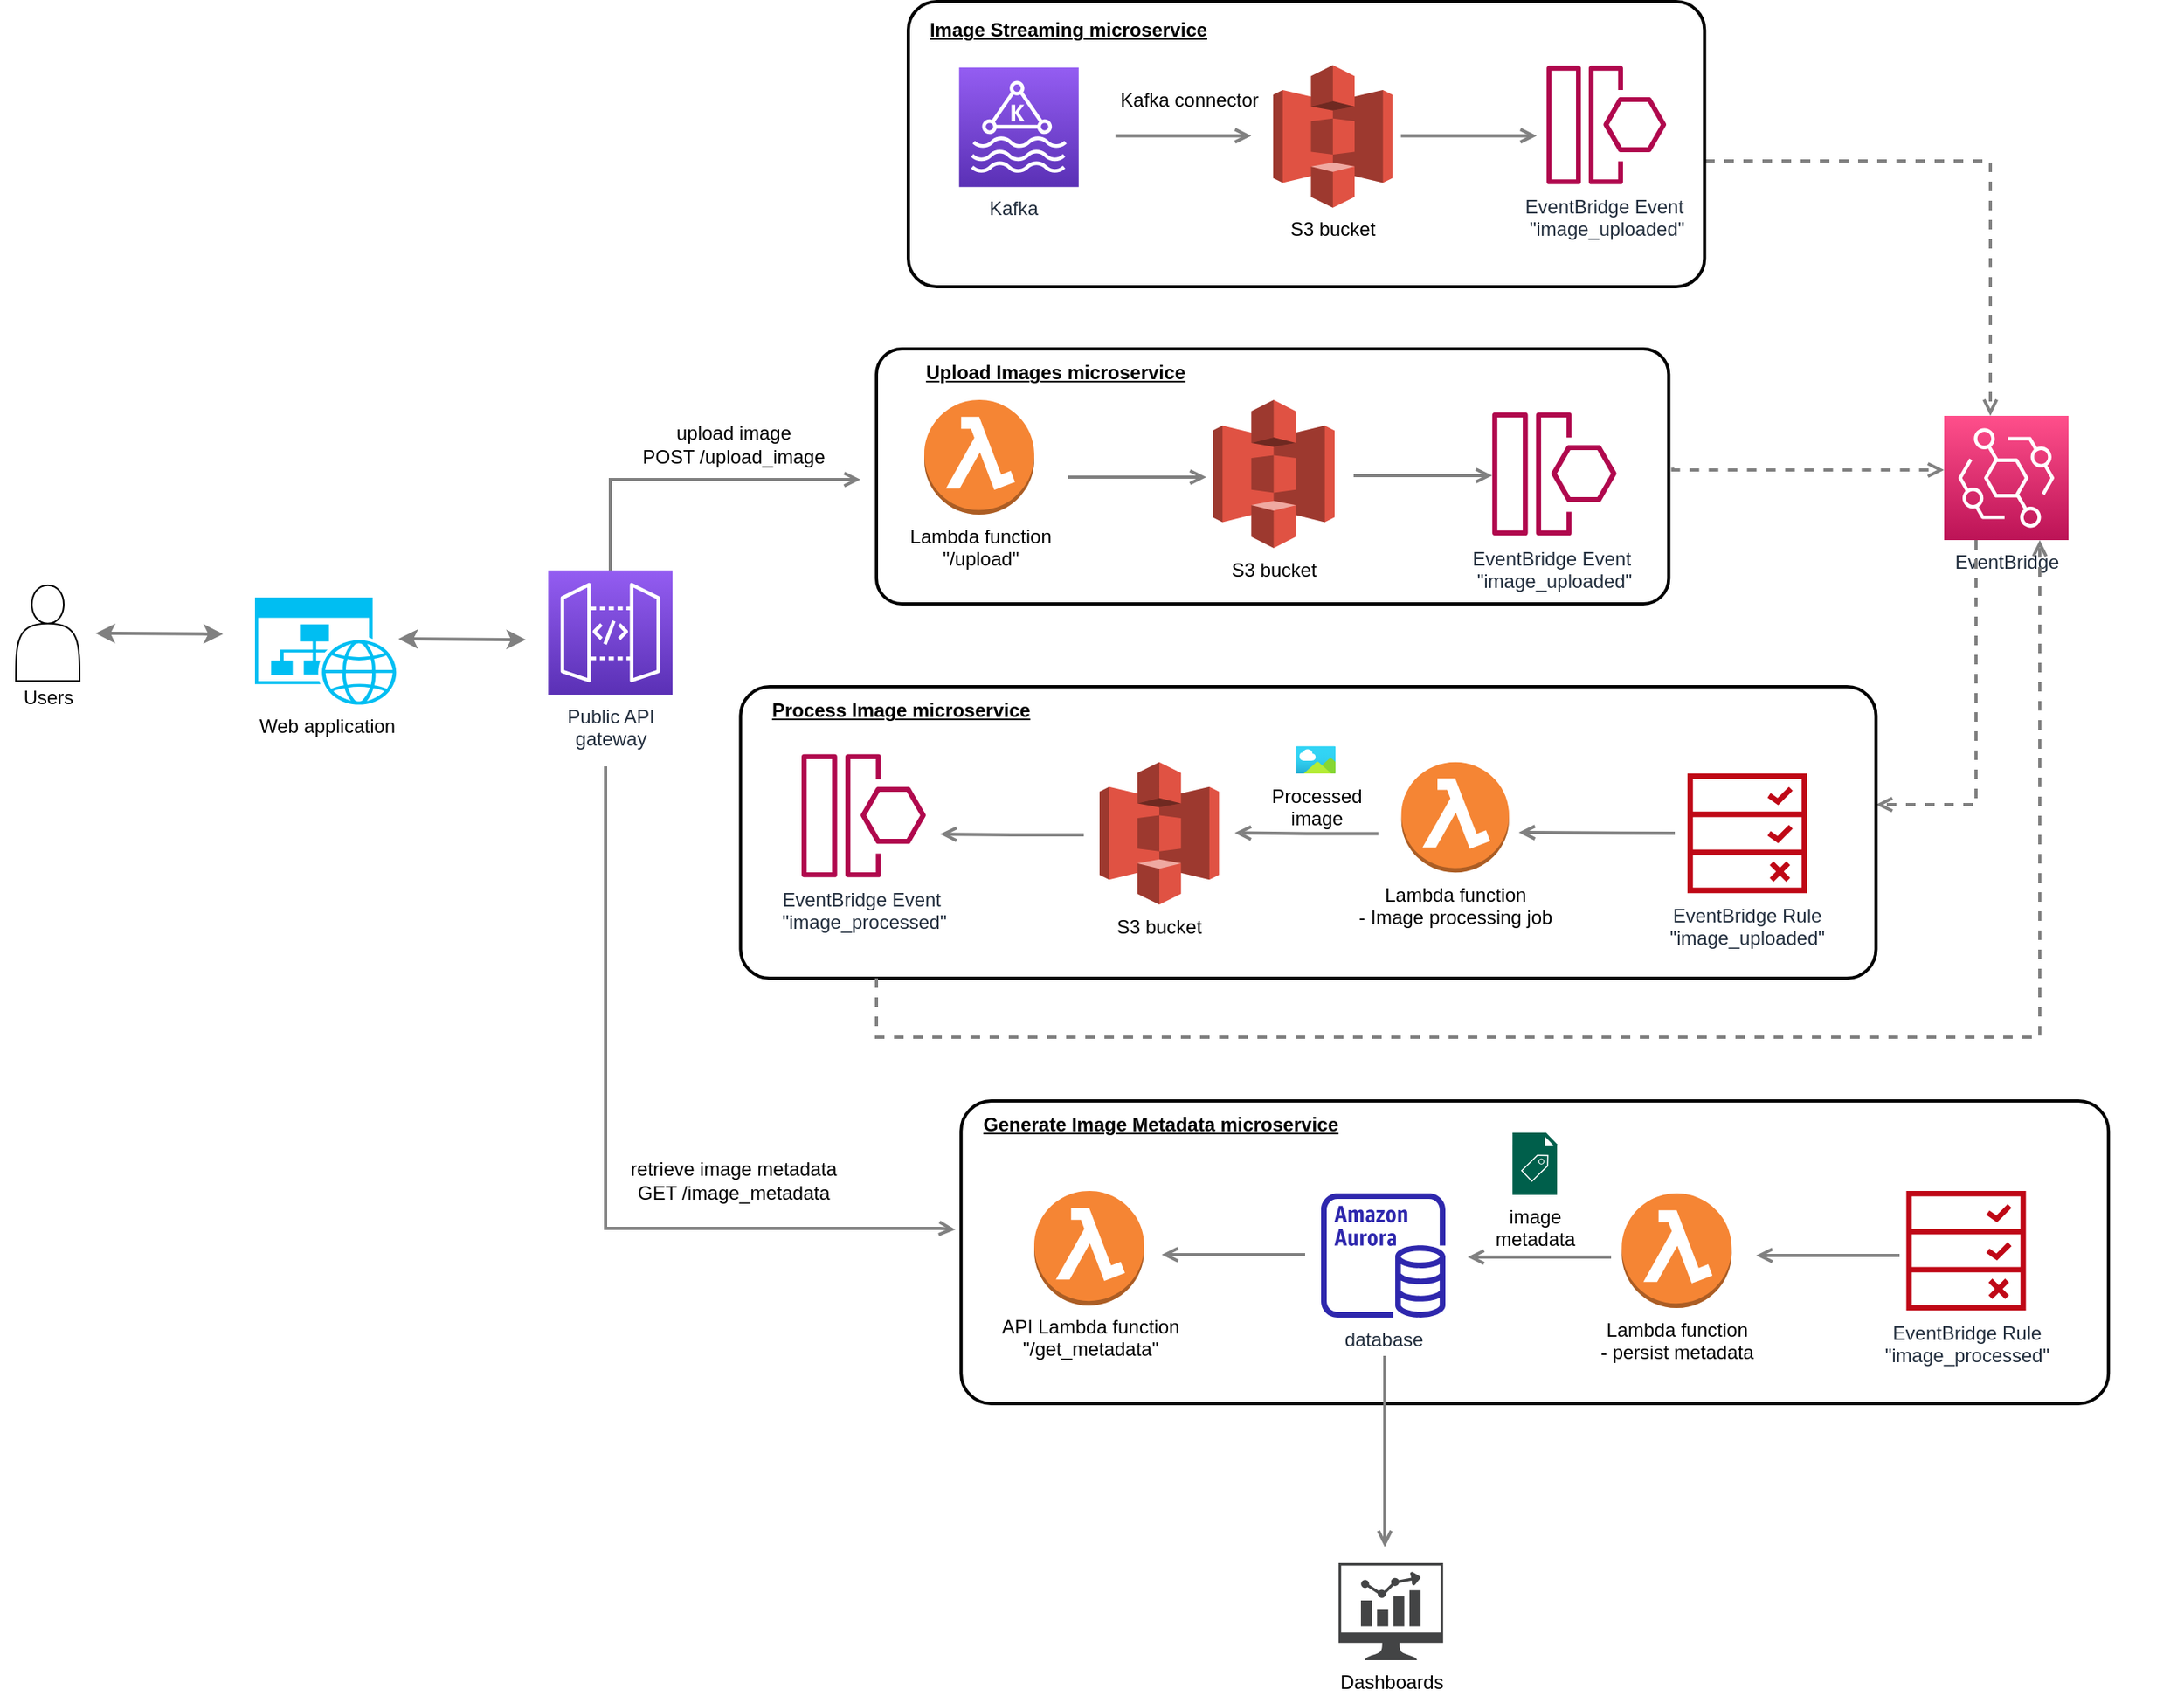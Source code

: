 <mxfile version="20.3.3" type="device"><diagram id="Ht1M8jgEwFfnCIfOTk4-" name="Page-1"><mxGraphModel dx="1357" dy="754" grid="1" gridSize="10" guides="1" tooltips="1" connect="1" arrows="1" fold="1" page="1" pageScale="1" pageWidth="1169" pageHeight="827" math="0" shadow="0"><root><mxCell id="0"/><mxCell id="1" parent="0"/><mxCell id="CTCkRZqmn6s19jPiayTr-5" value="Public API &lt;br&gt;gateway" style="sketch=0;points=[[0,0,0],[0.25,0,0],[0.5,0,0],[0.75,0,0],[1,0,0],[0,1,0],[0.25,1,0],[0.5,1,0],[0.75,1,0],[1,1,0],[0,0.25,0],[0,0.5,0],[0,0.75,0],[1,0.25,0],[1,0.5,0],[1,0.75,0]];outlineConnect=0;fontColor=#232F3E;gradientColor=#945DF2;gradientDirection=north;fillColor=#5A30B5;strokeColor=#ffffff;dashed=0;verticalLabelPosition=bottom;verticalAlign=top;align=center;html=1;fontSize=12;fontStyle=0;aspect=fixed;shape=mxgraph.aws4.resourceIcon;resIcon=mxgraph.aws4.api_gateway;" vertex="1" parent="1"><mxGeometry x="354" y="377" width="78" height="78" as="geometry"/></mxCell><mxCell id="CTCkRZqmn6s19jPiayTr-8" style="edgeStyle=orthogonalEdgeStyle;rounded=0;orthogonalLoop=1;jettySize=auto;html=1;startArrow=none;startFill=0;endArrow=open;endFill=0;strokeColor=#808080;strokeWidth=2;dashed=1;exitX=1.005;exitY=0.466;exitDx=0;exitDy=0;exitPerimeter=0;" edge="1" parent="1" source="CTCkRZqmn6s19jPiayTr-68" target="CTCkRZqmn6s19jPiayTr-94"><mxGeometry relative="1" as="geometry"><mxPoint x="1090.003" y="318.5" as="sourcePoint"/><mxPoint x="1195.01" y="318.5" as="targetPoint"/><Array as="points"><mxPoint x="1170" y="314"/><mxPoint x="1170" y="314"/></Array></mxGeometry></mxCell><mxCell id="CTCkRZqmn6s19jPiayTr-14" style="edgeStyle=orthogonalEdgeStyle;rounded=0;orthogonalLoop=1;jettySize=auto;html=1;startArrow=none;startFill=0;endArrow=open;endFill=0;strokeColor=#808080;strokeWidth=2;exitX=0.5;exitY=0;exitDx=0;exitDy=0;exitPerimeter=0;" edge="1" parent="1" source="CTCkRZqmn6s19jPiayTr-5"><mxGeometry relative="1" as="geometry"><mxPoint x="400" y="360" as="sourcePoint"/><mxPoint x="550" y="320" as="targetPoint"/><Array as="points"><mxPoint x="393" y="320"/></Array></mxGeometry></mxCell><mxCell id="CTCkRZqmn6s19jPiayTr-15" value="retrieve image metadata&lt;br&gt;GET /image_metadata" style="text;html=1;align=center;verticalAlign=middle;resizable=0;points=[];autosize=1;strokeColor=none;fillColor=none;" vertex="1" parent="1"><mxGeometry x="395" y="740" width="150" height="40" as="geometry"/></mxCell><mxCell id="CTCkRZqmn6s19jPiayTr-27" style="edgeStyle=orthogonalEdgeStyle;rounded=0;orthogonalLoop=1;jettySize=auto;html=1;startArrow=none;startFill=0;endArrow=open;endFill=0;strokeColor=#808080;strokeWidth=2;entryX=-0.005;entryY=0.425;entryDx=0;entryDy=0;entryPerimeter=0;" edge="1" parent="1" target="CTCkRZqmn6s19jPiayTr-125"><mxGeometry relative="1" as="geometry"><mxPoint x="390" y="500" as="sourcePoint"/><mxPoint x="570" y="890" as="targetPoint"/><Array as="points"><mxPoint x="390" y="790"/><mxPoint x="600" y="790"/></Array></mxGeometry></mxCell><mxCell id="CTCkRZqmn6s19jPiayTr-32" value="Dashboards" style="sketch=0;pointerEvents=1;shadow=0;dashed=0;html=1;strokeColor=none;fillColor=#434445;aspect=fixed;labelPosition=center;verticalLabelPosition=bottom;verticalAlign=top;align=center;outlineConnect=0;shape=mxgraph.vvd.nsx_dashboard;" vertex="1" parent="1"><mxGeometry x="850.0" y="1000" width="65.59" height="61" as="geometry"/></mxCell><mxCell id="CTCkRZqmn6s19jPiayTr-37" value="Lambda function&lt;br&gt;&quot;/upload&quot;" style="outlineConnect=0;dashed=0;verticalLabelPosition=bottom;verticalAlign=top;align=center;html=1;shape=mxgraph.aws3.lambda_function;fillColor=#F58534;gradientColor=none;movable=0;resizable=0;rotatable=0;deletable=0;editable=0;connectable=0;" vertex="1" parent="1"><mxGeometry x="590" y="270" width="69" height="72" as="geometry"/></mxCell><mxCell id="CTCkRZqmn6s19jPiayTr-41" style="edgeStyle=orthogonalEdgeStyle;rounded=0;orthogonalLoop=1;jettySize=auto;html=1;startArrow=none;startFill=0;endArrow=open;endFill=0;strokeColor=#808080;strokeWidth=2;" edge="1" parent="1"><mxGeometry relative="1" as="geometry"><mxPoint x="680.003" y="318.5" as="sourcePoint"/><mxPoint x="767.01" y="318.5" as="targetPoint"/></mxGeometry></mxCell><mxCell id="CTCkRZqmn6s19jPiayTr-52" value="upload image&lt;br&gt;POST /upload_image" style="text;html=1;align=center;verticalAlign=middle;resizable=0;points=[];autosize=1;strokeColor=none;fillColor=none;" vertex="1" parent="1"><mxGeometry x="400" y="277.5" width="140" height="40" as="geometry"/></mxCell><mxCell id="CTCkRZqmn6s19jPiayTr-53" value="Web application" style="verticalLabelPosition=bottom;html=1;verticalAlign=top;align=center;strokeColor=none;fillColor=#00BEF2;shape=mxgraph.azure.website_generic;pointerEvents=1;" vertex="1" parent="1"><mxGeometry x="170" y="394" width="90" height="67.3" as="geometry"/></mxCell><mxCell id="CTCkRZqmn6s19jPiayTr-55" value="" style="group" vertex="1" connectable="0" parent="1"><mxGeometry x="10" y="386.35" width="60" height="85.65" as="geometry"/></mxCell><mxCell id="CTCkRZqmn6s19jPiayTr-1" value="" style="shape=actor;whiteSpace=wrap;html=1;" vertex="1" parent="CTCkRZqmn6s19jPiayTr-55"><mxGeometry x="10" width="40" height="60" as="geometry"/></mxCell><mxCell id="CTCkRZqmn6s19jPiayTr-26" value="Users" style="text;html=1;align=center;verticalAlign=middle;resizable=0;points=[];autosize=1;strokeColor=none;fillColor=none;" vertex="1" parent="CTCkRZqmn6s19jPiayTr-55"><mxGeometry x="5" y="55.65" width="50" height="30" as="geometry"/></mxCell><mxCell id="CTCkRZqmn6s19jPiayTr-92" value="" style="endArrow=classic;startArrow=classic;html=1;rounded=0;strokeColor=#808080;strokeWidth=2;fontColor=#000000;" edge="1" parent="1"><mxGeometry width="50" height="50" relative="1" as="geometry"><mxPoint x="70" y="416.5" as="sourcePoint"/><mxPoint x="150" y="417" as="targetPoint"/></mxGeometry></mxCell><mxCell id="CTCkRZqmn6s19jPiayTr-93" value="" style="endArrow=classic;startArrow=classic;html=1;rounded=0;strokeColor=#808080;strokeWidth=2;fontColor=#000000;" edge="1" parent="1"><mxGeometry width="50" height="50" relative="1" as="geometry"><mxPoint x="260" y="420" as="sourcePoint"/><mxPoint x="340" y="420.5" as="targetPoint"/></mxGeometry></mxCell><mxCell id="CTCkRZqmn6s19jPiayTr-96" value="EventBridge Event&amp;nbsp;&lt;br&gt;&quot;image_uploaded&quot;" style="sketch=0;outlineConnect=0;fontColor=#232F3E;gradientColor=none;fillColor=#B0084D;strokeColor=none;dashed=0;verticalLabelPosition=bottom;verticalAlign=top;align=center;html=1;fontSize=12;fontStyle=0;aspect=fixed;pointerEvents=1;shape=mxgraph.aws4.event_resource;" vertex="1" parent="1"><mxGeometry x="946.41" y="277.5" width="78" height="78" as="geometry"/></mxCell><mxCell id="CTCkRZqmn6s19jPiayTr-94" value="EventBridge" style="sketch=0;points=[[0,0,0],[0.25,0,0],[0.5,0,0],[0.75,0,0],[1,0,0],[0,1,0],[0.25,1,0],[0.5,1,0],[0.75,1,0],[1,1,0],[0,0.25,0],[0,0.5,0],[0,0.75,0],[1,0.25,0],[1,0.5,0],[1,0.75,0]];outlineConnect=0;fontColor=#232F3E;gradientColor=#FF4F8B;gradientDirection=north;fillColor=#BC1356;strokeColor=#ffffff;dashed=0;verticalLabelPosition=bottom;verticalAlign=top;align=center;html=1;fontSize=12;fontStyle=0;aspect=fixed;shape=mxgraph.aws4.resourceIcon;resIcon=mxgraph.aws4.eventbridge;" vertex="1" parent="1"><mxGeometry x="1230" y="280" width="78" height="78" as="geometry"/></mxCell><mxCell id="CTCkRZqmn6s19jPiayTr-2" value="S3 bucket" style="outlineConnect=0;dashed=0;verticalLabelPosition=bottom;verticalAlign=top;align=center;html=1;shape=mxgraph.aws3.s3;fillColor=#E05243;gradientColor=none;" vertex="1" parent="1"><mxGeometry x="771" y="270" width="76.5" height="93" as="geometry"/></mxCell><mxCell id="CTCkRZqmn6s19jPiayTr-97" style="edgeStyle=orthogonalEdgeStyle;rounded=0;orthogonalLoop=1;jettySize=auto;html=1;startArrow=none;startFill=0;endArrow=open;endFill=0;strokeColor=#808080;strokeWidth=2;" edge="1" parent="1"><mxGeometry relative="1" as="geometry"><mxPoint x="859.403" y="317.5" as="sourcePoint"/><mxPoint x="946.41" y="317.5" as="targetPoint"/></mxGeometry></mxCell><mxCell id="CTCkRZqmn6s19jPiayTr-106" style="edgeStyle=orthogonalEdgeStyle;rounded=0;orthogonalLoop=1;jettySize=auto;html=1;startArrow=none;startFill=0;endArrow=open;endFill=0;strokeColor=#808080;strokeWidth=2;dashed=1;" edge="1" parent="1"><mxGeometry relative="1" as="geometry"><mxPoint x="1080" y="120" as="sourcePoint"/><mxPoint x="1259" y="280" as="targetPoint"/><Array as="points"><mxPoint x="1259" y="120"/></Array></mxGeometry></mxCell><mxCell id="CTCkRZqmn6s19jPiayTr-121" value="" style="group" vertex="1" connectable="0" parent="1"><mxGeometry x="577.17" y="238" width="480" height="162" as="geometry"/></mxCell><mxCell id="CTCkRZqmn6s19jPiayTr-120" value="&lt;u&gt;Upload Images microservice&lt;/u&gt;" style="text;html=1;align=center;verticalAlign=middle;resizable=0;points=[];autosize=1;strokeColor=none;fillColor=none;fontStyle=1" vertex="1" parent="CTCkRZqmn6s19jPiayTr-121"><mxGeometry width="190" height="30" as="geometry"/></mxCell><mxCell id="CTCkRZqmn6s19jPiayTr-68" value="" style="rounded=1;arcSize=10;dashed=0;fillColor=none;gradientColor=none;strokeWidth=2;" vertex="1" parent="CTCkRZqmn6s19jPiayTr-121"><mxGeometry x="-17.17" width="497.17" height="160" as="geometry"/></mxCell><mxCell id="CTCkRZqmn6s19jPiayTr-137" style="edgeStyle=orthogonalEdgeStyle;rounded=0;orthogonalLoop=1;jettySize=auto;html=1;startArrow=none;startFill=0;endArrow=open;endFill=0;strokeColor=#808080;strokeWidth=2;dashed=1;" edge="1" parent="1" source="CTCkRZqmn6s19jPiayTr-94" target="CTCkRZqmn6s19jPiayTr-128"><mxGeometry relative="1" as="geometry"><mxPoint x="1098" y="443.5" as="sourcePoint"/><mxPoint x="1200" y="524" as="targetPoint"/><Array as="points"><mxPoint x="1250" y="524"/></Array></mxGeometry></mxCell><mxCell id="CTCkRZqmn6s19jPiayTr-139" value="" style="group" vertex="1" connectable="0" parent="1"><mxGeometry x="579.996" y="20.003" width="499.663" height="178.981" as="geometry"/></mxCell><mxCell id="CTCkRZqmn6s19jPiayTr-103" value="&lt;u&gt;Image Streaming microservice&lt;/u&gt;" style="text;html=1;align=center;verticalAlign=middle;resizable=0;points=[];autosize=1;strokeColor=none;fillColor=none;fontStyle=1" vertex="1" parent="CTCkRZqmn6s19jPiayTr-139"><mxGeometry y="2.887" width="200" height="30" as="geometry"/></mxCell><mxCell id="CTCkRZqmn6s19jPiayTr-18" value="Kafka&amp;nbsp;&amp;nbsp;" style="sketch=0;points=[[0,0,0],[0.25,0,0],[0.5,0,0],[0.75,0,0],[1,0,0],[0,1,0],[0.25,1,0],[0.5,1,0],[0.75,1,0],[1,1,0],[0,0.25,0],[0,0.5,0],[0,0.75,0],[1,0.25,0],[1,0.5,0],[1,0.75,0]];outlineConnect=0;fontColor=#232F3E;gradientColor=#945DF2;gradientDirection=north;fillColor=#5A30B5;strokeColor=#ffffff;dashed=0;verticalLabelPosition=bottom;verticalAlign=top;align=center;html=1;fontSize=12;fontStyle=0;aspect=fixed;shape=mxgraph.aws4.resourceIcon;resIcon=mxgraph.aws4.managed_streaming_for_kafka;" vertex="1" parent="CTCkRZqmn6s19jPiayTr-139"><mxGeometry x="31.842" y="41.377" width="75.057" height="75.057" as="geometry"/></mxCell><mxCell id="CTCkRZqmn6s19jPiayTr-99" style="edgeStyle=orthogonalEdgeStyle;rounded=0;orthogonalLoop=1;jettySize=auto;html=1;startArrow=none;startFill=0;endArrow=open;endFill=0;strokeColor=#808080;strokeWidth=2;" edge="1" parent="CTCkRZqmn6s19jPiayTr-139"><mxGeometry relative="1" as="geometry"><mxPoint x="129.975" y="84.198" as="sourcePoint"/><mxPoint x="215.218" y="84.198" as="targetPoint"/></mxGeometry></mxCell><mxCell id="CTCkRZqmn6s19jPiayTr-100" value="S3 bucket" style="outlineConnect=0;dashed=0;verticalLabelPosition=bottom;verticalAlign=top;align=center;html=1;shape=mxgraph.aws3.s3;fillColor=#E05243;gradientColor=none;" vertex="1" parent="CTCkRZqmn6s19jPiayTr-139"><mxGeometry x="228.925" y="39.934" width="74.949" height="89.491" as="geometry"/></mxCell><mxCell id="CTCkRZqmn6s19jPiayTr-101" value="Kafka connector" style="text;html=1;align=center;verticalAlign=middle;resizable=0;points=[];autosize=1;strokeColor=none;fillColor=none;" vertex="1" parent="CTCkRZqmn6s19jPiayTr-139"><mxGeometry x="121.154" y="47.151" width="110" height="30" as="geometry"/></mxCell><mxCell id="CTCkRZqmn6s19jPiayTr-107" value="EventBridge Event&amp;nbsp;&lt;br&gt;&quot;image_uploaded&quot;" style="sketch=0;outlineConnect=0;fontColor=#232F3E;gradientColor=none;fillColor=#B0084D;strokeColor=none;dashed=0;verticalLabelPosition=bottom;verticalAlign=top;align=center;html=1;fontSize=12;fontStyle=0;aspect=fixed;pointerEvents=1;shape=mxgraph.aws4.event_resource;" vertex="1" parent="CTCkRZqmn6s19jPiayTr-139"><mxGeometry x="400.534" y="39.934" width="75.057" height="75.057" as="geometry"/></mxCell><mxCell id="CTCkRZqmn6s19jPiayTr-108" style="edgeStyle=orthogonalEdgeStyle;rounded=0;orthogonalLoop=1;jettySize=auto;html=1;startArrow=none;startFill=0;endArrow=open;endFill=0;strokeColor=#808080;strokeWidth=2;" edge="1" parent="CTCkRZqmn6s19jPiayTr-139"><mxGeometry relative="1" as="geometry"><mxPoint x="309.099" y="84.198" as="sourcePoint"/><mxPoint x="394.342" y="84.198" as="targetPoint"/></mxGeometry></mxCell><mxCell id="CTCkRZqmn6s19jPiayTr-102" value="" style="rounded=1;arcSize=10;dashed=0;fillColor=none;gradientColor=none;strokeWidth=2;" vertex="1" parent="CTCkRZqmn6s19jPiayTr-139"><mxGeometry x="0.001" width="499.662" height="178.981" as="geometry"/></mxCell><mxCell id="CTCkRZqmn6s19jPiayTr-149" value="" style="group" vertex="1" connectable="0" parent="1"><mxGeometry x="513" y="440.002" width="674.242" height="211.698" as="geometry"/></mxCell><mxCell id="CTCkRZqmn6s19jPiayTr-126" value="" style="group" vertex="1" connectable="0" parent="CTCkRZqmn6s19jPiayTr-149"><mxGeometry x="136.996" width="537.246" height="211.698" as="geometry"/></mxCell><mxCell id="CTCkRZqmn6s19jPiayTr-127" value="&lt;u&gt;Process Image microservice&lt;/u&gt;" style="text;html=1;align=center;verticalAlign=middle;resizable=0;points=[];autosize=1;strokeColor=none;fillColor=none;fontStyle=1" vertex="1" parent="CTCkRZqmn6s19jPiayTr-126"><mxGeometry x="-170" y="9.99" width="190" height="30" as="geometry"/></mxCell><mxCell id="CTCkRZqmn6s19jPiayTr-138" value="" style="group" vertex="1" connectable="0" parent="CTCkRZqmn6s19jPiayTr-126"><mxGeometry x="17.246" y="39.993" width="520" height="170" as="geometry"/></mxCell><mxCell id="CTCkRZqmn6s19jPiayTr-12" value="Lambda function&lt;br&gt;- Image processing job" style="outlineConnect=0;dashed=0;verticalLabelPosition=bottom;verticalAlign=top;align=center;html=1;shape=mxgraph.aws3.lambda_function;fillColor=#F58534;gradientColor=none;" vertex="1" parent="CTCkRZqmn6s19jPiayTr-138"><mxGeometry x="222.106" y="17.323" width="67.601" height="69.283" as="geometry"/></mxCell><mxCell id="CTCkRZqmn6s19jPiayTr-50" value="Processed &lt;br&gt;image" style="aspect=fixed;html=1;points=[];align=center;image;fontSize=12;image=img/lib/azure2/general/Image.svg;" vertex="1" parent="CTCkRZqmn6s19jPiayTr-138"><mxGeometry x="155.758" y="7.22" width="25.192" height="17.321" as="geometry"/></mxCell><mxCell id="CTCkRZqmn6s19jPiayTr-79" value="S3 bucket" style="outlineConnect=0;dashed=0;verticalLabelPosition=bottom;verticalAlign=top;align=center;html=1;shape=mxgraph.aws3.s3;fillColor=#E05243;gradientColor=none;" vertex="1" parent="CTCkRZqmn6s19jPiayTr-138"><mxGeometry x="32.76" y="17.324" width="74.949" height="89.491" as="geometry"/></mxCell><mxCell id="CTCkRZqmn6s19jPiayTr-130" style="edgeStyle=orthogonalEdgeStyle;rounded=0;orthogonalLoop=1;jettySize=auto;html=1;startArrow=none;startFill=0;endArrow=open;endFill=0;strokeColor=#808080;strokeWidth=2;" edge="1" parent="CTCkRZqmn6s19jPiayTr-138"><mxGeometry relative="1" as="geometry"><mxPoint x="385.897" y="61.999" as="sourcePoint"/><mxPoint x="295.762" y="61.518" as="targetPoint"/><Array as="points"><mxPoint x="393.735" y="61.518"/></Array></mxGeometry></mxCell><mxCell id="CTCkRZqmn6s19jPiayTr-131" value="EventBridge Rule&lt;br style=&quot;--tw-translate-x:0; --tw-translate-y:0; --tw-rotate:0; --tw-skew-x:0; --tw-skew-y:0; --tw-scale-x:1; --tw-scale-y:1; --tw-pan-x: ; --tw-pan-y: ; --tw-pinch-zoom: ; --tw-scroll-snap-strictness:proximity; --tw-ordinal: ; --tw-slashed-zero: ; --tw-numeric-figure: ; --tw-numeric-spacing: ; --tw-numeric-fraction: ; --tw-ring-inset: ; --tw-ring-offset-width:0px; --tw-ring-offset-color:#fff; --tw-ring-color:rgb(59 130 246 / 0.5); --tw-ring-offset-shadow:0 0 #0000; --tw-ring-shadow:0 0 #0000; --tw-shadow:0 0 #0000; --tw-shadow-colored:0 0 #0000; --tw-blur: ; --tw-brightness: ; --tw-contrast: ; --tw-grayscale: ; --tw-hue-rotate: ; --tw-invert: ; --tw-saturate: ; --tw-sepia: ; --tw-drop-shadow: ; --tw-backdrop-blur: ; --tw-backdrop-brightness: ; --tw-backdrop-contrast: ; --tw-backdrop-grayscale: ; --tw-backdrop-hue-rotate: ; --tw-backdrop-invert: ; --tw-backdrop-opacity: ; --tw-backdrop-saturate: ; --tw-backdrop-sepia: ;&quot;&gt;&quot;image_uploaded&quot;" style="sketch=0;outlineConnect=0;fontColor=#232F3E;gradientColor=none;fillColor=#BF0816;strokeColor=none;dashed=0;verticalLabelPosition=bottom;verticalAlign=top;align=center;html=1;fontSize=12;fontStyle=0;aspect=fixed;pointerEvents=1;shape=mxgraph.aws4.waf_rule;" vertex="1" parent="CTCkRZqmn6s19jPiayTr-138"><mxGeometry x="401.689" y="24.538" width="75.057" height="75.057" as="geometry"/></mxCell><mxCell id="CTCkRZqmn6s19jPiayTr-133" style="edgeStyle=orthogonalEdgeStyle;rounded=0;orthogonalLoop=1;jettySize=auto;html=1;startArrow=none;startFill=0;endArrow=open;endFill=0;strokeColor=#808080;strokeWidth=2;" edge="1" parent="CTCkRZqmn6s19jPiayTr-138"><mxGeometry relative="1" as="geometry"><mxPoint x="207.7" y="62.217" as="sourcePoint"/><mxPoint x="117.565" y="61.736" as="targetPoint"/><Array as="points"><mxPoint x="162.632" y="62.217"/></Array></mxGeometry></mxCell><mxCell id="CTCkRZqmn6s19jPiayTr-128" value="" style="rounded=1;arcSize=10;dashed=0;fillColor=none;gradientColor=none;strokeWidth=2;" vertex="1" parent="CTCkRZqmn6s19jPiayTr-126"><mxGeometry x="-175.264" y="9.993" width="712.51" height="183.04" as="geometry"/></mxCell><mxCell id="CTCkRZqmn6s19jPiayTr-141" value="EventBridge Event&amp;nbsp;&lt;br&gt;&quot;image_processed&quot;" style="sketch=0;outlineConnect=0;fontColor=#232F3E;gradientColor=none;fillColor=#B0084D;strokeColor=none;dashed=0;verticalLabelPosition=bottom;verticalAlign=top;align=center;html=1;fontSize=12;fontStyle=0;aspect=fixed;pointerEvents=1;shape=mxgraph.aws4.event_resource;" vertex="1" parent="CTCkRZqmn6s19jPiayTr-149"><mxGeometry y="51.998" width="78" height="78" as="geometry"/></mxCell><mxCell id="CTCkRZqmn6s19jPiayTr-148" style="edgeStyle=orthogonalEdgeStyle;rounded=0;orthogonalLoop=1;jettySize=auto;html=1;startArrow=none;startFill=0;endArrow=open;endFill=0;strokeColor=#808080;strokeWidth=2;" edge="1" parent="CTCkRZqmn6s19jPiayTr-149"><mxGeometry relative="1" as="geometry"><mxPoint x="177.131" y="103.0" as="sourcePoint"/><mxPoint x="86.996" y="102.519" as="targetPoint"/><Array as="points"><mxPoint x="132.064" y="103.0"/></Array></mxGeometry></mxCell><mxCell id="CTCkRZqmn6s19jPiayTr-152" style="edgeStyle=orthogonalEdgeStyle;rounded=0;orthogonalLoop=1;jettySize=auto;html=1;startArrow=none;startFill=0;endArrow=open;endFill=0;strokeColor=#808080;strokeWidth=2;dashed=1;" edge="1" parent="1" source="CTCkRZqmn6s19jPiayTr-128" target="CTCkRZqmn6s19jPiayTr-94"><mxGeometry relative="1" as="geometry"><mxPoint x="520" y="680" as="sourcePoint"/><mxPoint x="1370" y="667" as="targetPoint"/><Array as="points"><mxPoint x="560" y="670"/><mxPoint x="1290" y="670"/></Array></mxGeometry></mxCell><mxCell id="CTCkRZqmn6s19jPiayTr-164" value="" style="group" vertex="1" connectable="0" parent="1"><mxGeometry x="659.0" y="710" width="720.0" height="190" as="geometry"/></mxCell><mxCell id="CTCkRZqmn6s19jPiayTr-38" value="Lambda function&lt;br&gt;- persist metadata" style="outlineConnect=0;dashed=0;verticalLabelPosition=bottom;verticalAlign=top;align=center;html=1;shape=mxgraph.aws3.lambda_function;fillColor=#F58534;gradientColor=none;" vertex="1" parent="CTCkRZqmn6s19jPiayTr-164"><mxGeometry x="368.66" y="58" width="69" height="72" as="geometry"/></mxCell><mxCell id="CTCkRZqmn6s19jPiayTr-123" value="" style="group" vertex="1" connectable="0" parent="CTCkRZqmn6s19jPiayTr-164"><mxGeometry x="2.274e-13" width="720" height="190" as="geometry"/></mxCell><mxCell id="CTCkRZqmn6s19jPiayTr-124" value="&lt;u&gt;Generate Image Metadata microservice&lt;/u&gt;" style="text;html=1;align=center;verticalAlign=middle;resizable=0;points=[];autosize=1;strokeColor=none;fillColor=none;fontStyle=1" vertex="1" parent="CTCkRZqmn6s19jPiayTr-123"><mxGeometry x="-45.884" width="250" height="30" as="geometry"/></mxCell><mxCell id="CTCkRZqmn6s19jPiayTr-125" value="" style="rounded=1;arcSize=10;dashed=0;fillColor=none;gradientColor=none;strokeWidth=2;" vertex="1" parent="CTCkRZqmn6s19jPiayTr-123"><mxGeometry x="-45.888" width="719.999" height="190.0" as="geometry"/></mxCell><mxCell id="CTCkRZqmn6s19jPiayTr-10" value="image &lt;br&gt;metadata" style="sketch=0;pointerEvents=1;shadow=0;dashed=0;html=1;strokeColor=none;fillColor=#005F4B;labelPosition=center;verticalLabelPosition=bottom;verticalAlign=top;align=center;outlineConnect=0;shape=mxgraph.veeam2.metadata_file;" vertex="1" parent="CTCkRZqmn6s19jPiayTr-123"><mxGeometry x="300.11" y="20" width="28.0" height="39" as="geometry"/></mxCell><mxCell id="CTCkRZqmn6s19jPiayTr-23" style="edgeStyle=orthogonalEdgeStyle;rounded=0;orthogonalLoop=1;jettySize=auto;html=1;startArrow=none;startFill=0;endArrow=open;endFill=0;strokeColor=#808080;strokeWidth=2;" edge="1" parent="CTCkRZqmn6s19jPiayTr-123"><mxGeometry relative="1" as="geometry"><mxPoint x="220" y="160" as="sourcePoint"/><mxPoint x="220" y="280" as="targetPoint"/></mxGeometry></mxCell><mxCell id="CTCkRZqmn6s19jPiayTr-150" value="EventBridge Rule&lt;br style=&quot;--tw-translate-x:0; --tw-translate-y:0; --tw-rotate:0; --tw-skew-x:0; --tw-skew-y:0; --tw-scale-x:1; --tw-scale-y:1; --tw-pan-x: ; --tw-pan-y: ; --tw-pinch-zoom: ; --tw-scroll-snap-strictness:proximity; --tw-ordinal: ; --tw-slashed-zero: ; --tw-numeric-figure: ; --tw-numeric-spacing: ; --tw-numeric-fraction: ; --tw-ring-inset: ; --tw-ring-offset-width:0px; --tw-ring-offset-color:#fff; --tw-ring-color:rgb(59 130 246 / 0.5); --tw-ring-offset-shadow:0 0 #0000; --tw-ring-shadow:0 0 #0000; --tw-shadow:0 0 #0000; --tw-shadow-colored:0 0 #0000; --tw-blur: ; --tw-brightness: ; --tw-contrast: ; --tw-grayscale: ; --tw-hue-rotate: ; --tw-invert: ; --tw-saturate: ; --tw-sepia: ; --tw-drop-shadow: ; --tw-backdrop-blur: ; --tw-backdrop-brightness: ; --tw-backdrop-contrast: ; --tw-backdrop-grayscale: ; --tw-backdrop-hue-rotate: ; --tw-backdrop-invert: ; --tw-backdrop-opacity: ; --tw-backdrop-saturate: ; --tw-backdrop-sepia: ;&quot;&gt;&quot;image_processed&quot;" style="sketch=0;outlineConnect=0;fontColor=#232F3E;gradientColor=none;fillColor=#BF0816;strokeColor=none;dashed=0;verticalLabelPosition=bottom;verticalAlign=top;align=center;html=1;fontSize=12;fontStyle=0;aspect=fixed;pointerEvents=1;shape=mxgraph.aws4.waf_rule;" vertex="1" parent="CTCkRZqmn6s19jPiayTr-164"><mxGeometry x="547.241" y="56.473" width="75.057" height="75.057" as="geometry"/></mxCell><mxCell id="CTCkRZqmn6s19jPiayTr-158" style="edgeStyle=orthogonalEdgeStyle;rounded=0;orthogonalLoop=1;jettySize=auto;html=1;startArrow=none;startFill=0;endArrow=open;endFill=0;strokeColor=#808080;strokeWidth=2;" edge="1" parent="CTCkRZqmn6s19jPiayTr-164"><mxGeometry relative="1" as="geometry"><mxPoint x="543.0" y="97" as="sourcePoint"/><mxPoint x="453.0" y="97" as="targetPoint"/><Array as="points"><mxPoint x="533.0" y="97"/><mxPoint x="463.0" y="97"/></Array></mxGeometry></mxCell><mxCell id="CTCkRZqmn6s19jPiayTr-159" style="edgeStyle=orthogonalEdgeStyle;rounded=0;orthogonalLoop=1;jettySize=auto;html=1;startArrow=none;startFill=0;endArrow=open;endFill=0;strokeColor=#808080;strokeWidth=2;" edge="1" parent="CTCkRZqmn6s19jPiayTr-164"><mxGeometry relative="1" as="geometry"><mxPoint x="362.0" y="98.03" as="sourcePoint"/><mxPoint x="272.0" y="98.03" as="targetPoint"/><Array as="points"><mxPoint x="352.0" y="98.03"/><mxPoint x="282.0" y="98.03"/></Array></mxGeometry></mxCell><mxCell id="CTCkRZqmn6s19jPiayTr-161" value="database" style="sketch=0;outlineConnect=0;fontColor=#232F3E;gradientColor=none;fillColor=#2E27AD;strokeColor=none;dashed=0;verticalLabelPosition=bottom;verticalAlign=top;align=center;html=1;fontSize=12;fontStyle=0;aspect=fixed;pointerEvents=1;shape=mxgraph.aws4.aurora_instance;" vertex="1" parent="CTCkRZqmn6s19jPiayTr-164"><mxGeometry x="180.0" y="58" width="78" height="78" as="geometry"/></mxCell><mxCell id="CTCkRZqmn6s19jPiayTr-162" value="API Lambda function&lt;br&gt;&quot;/get_metadata&quot;" style="outlineConnect=0;dashed=0;verticalLabelPosition=bottom;verticalAlign=top;align=center;html=1;shape=mxgraph.aws3.lambda_function;fillColor=#F58534;gradientColor=none;" vertex="1" parent="CTCkRZqmn6s19jPiayTr-164"><mxGeometry y="56.47" width="69" height="72" as="geometry"/></mxCell><mxCell id="CTCkRZqmn6s19jPiayTr-163" style="edgeStyle=orthogonalEdgeStyle;rounded=0;orthogonalLoop=1;jettySize=auto;html=1;startArrow=none;startFill=0;endArrow=open;endFill=0;strokeColor=#808080;strokeWidth=2;" edge="1" parent="CTCkRZqmn6s19jPiayTr-164"><mxGeometry relative="1" as="geometry"><mxPoint x="170.0" y="96.53" as="sourcePoint"/><mxPoint x="80.0" y="96.53" as="targetPoint"/><Array as="points"><mxPoint x="160.0" y="96.53"/><mxPoint x="90.0" y="96.53"/></Array></mxGeometry></mxCell></root></mxGraphModel></diagram></mxfile>